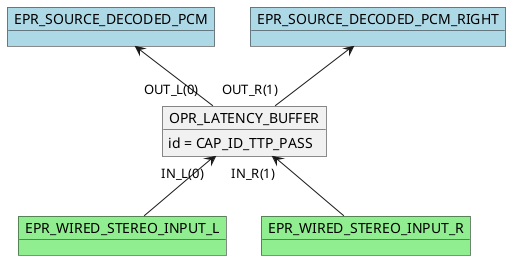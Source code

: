 @startuml

    object OPR_LATENCY_BUFFER
    OPR_LATENCY_BUFFER : id = CAP_ID_TTP_PASS
    object EPR_WIRED_STEREO_INPUT_L #lightgreen
    OPR_LATENCY_BUFFER "IN_L(0)" <-- EPR_WIRED_STEREO_INPUT_L
    object EPR_WIRED_STEREO_INPUT_R #lightgreen
    OPR_LATENCY_BUFFER "IN_R(1)" <-- EPR_WIRED_STEREO_INPUT_R
    object EPR_SOURCE_DECODED_PCM #lightblue
    EPR_SOURCE_DECODED_PCM <-- "OUT_L(0)" OPR_LATENCY_BUFFER
    object EPR_SOURCE_DECODED_PCM_RIGHT #lightblue
    EPR_SOURCE_DECODED_PCM_RIGHT <-- "OUT_R(1)" OPR_LATENCY_BUFFER
@enduml
